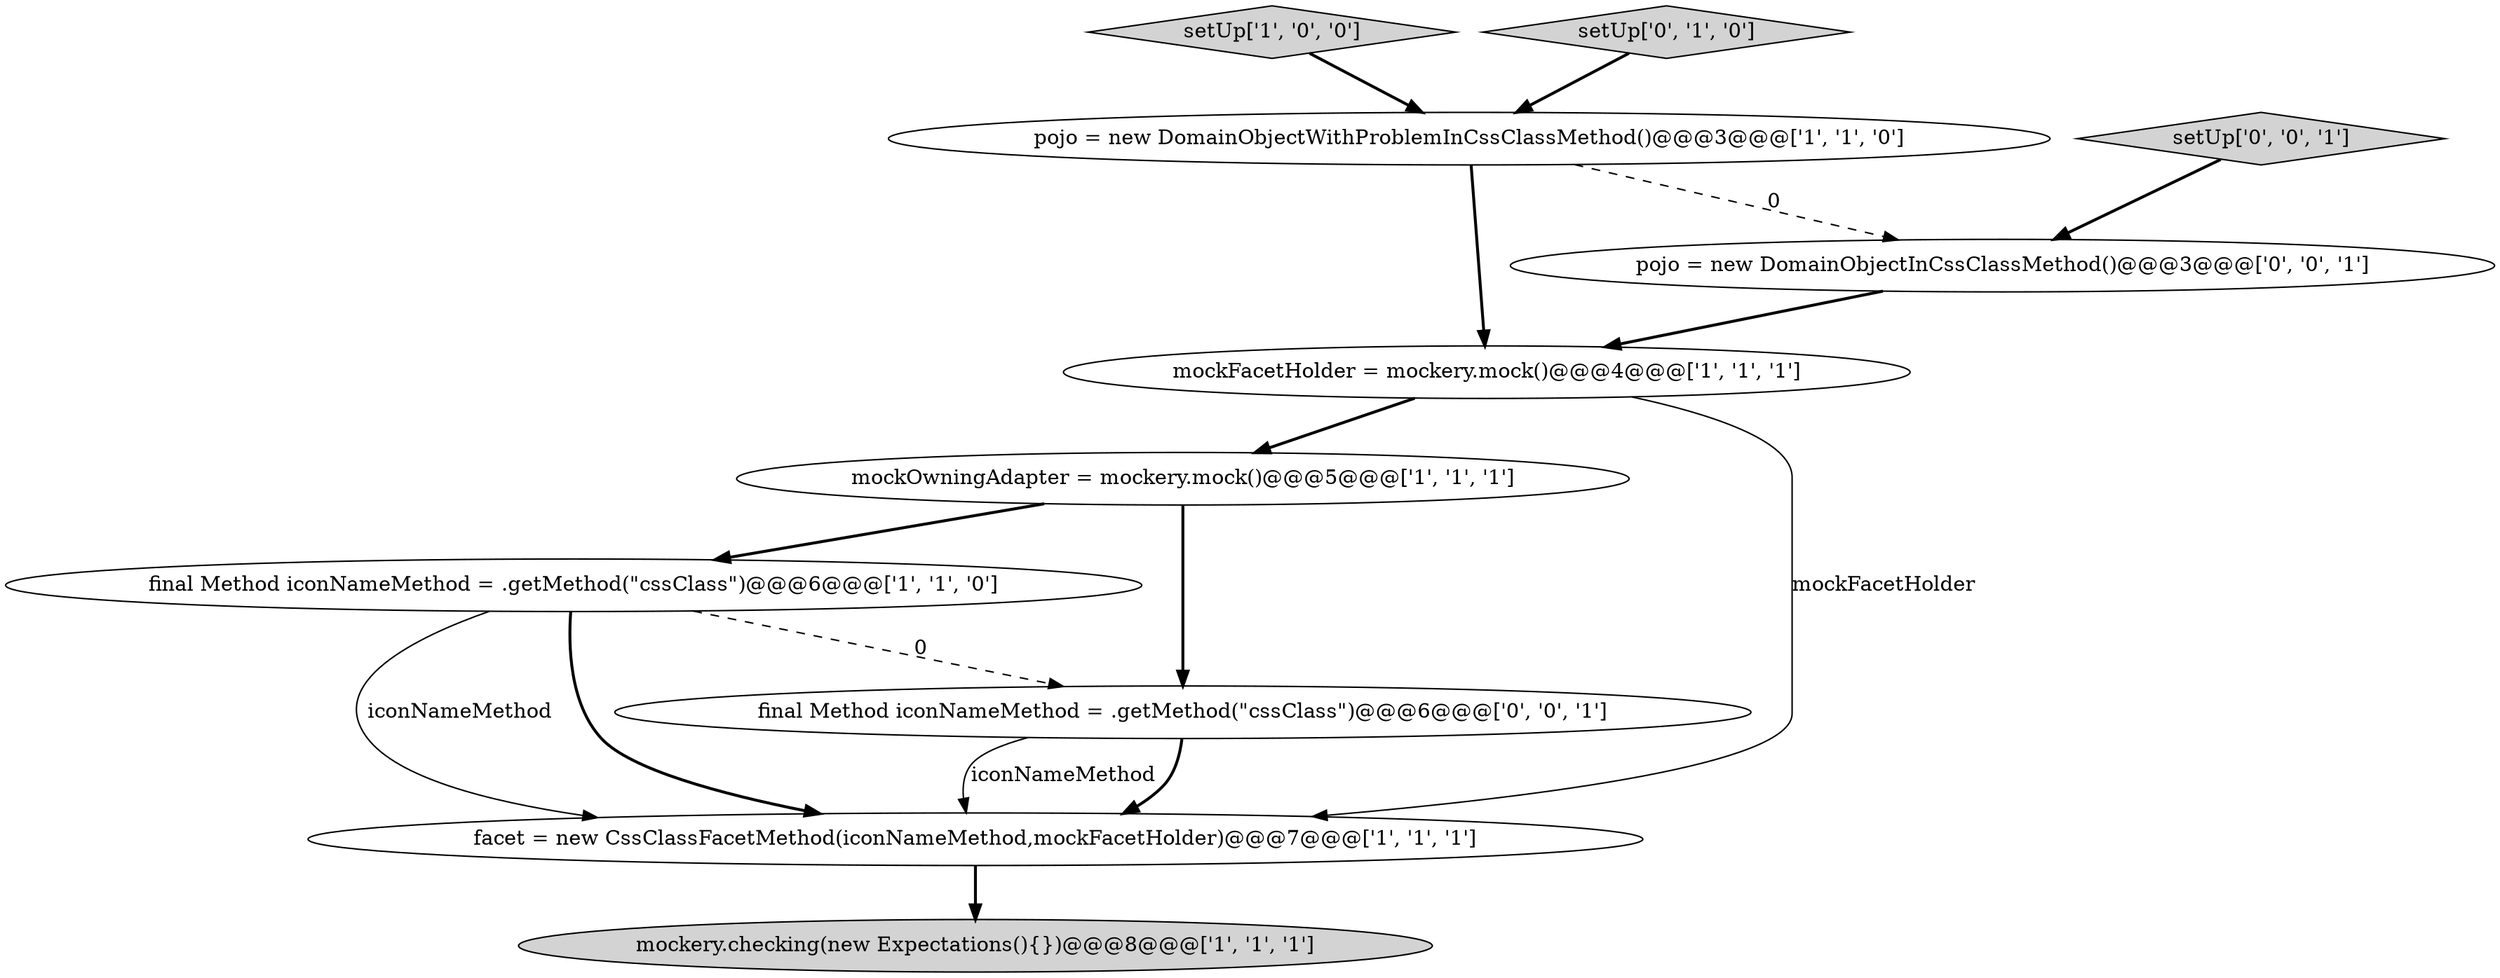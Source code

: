 digraph {
0 [style = filled, label = "mockOwningAdapter = mockery.mock()@@@5@@@['1', '1', '1']", fillcolor = white, shape = ellipse image = "AAA0AAABBB1BBB"];
4 [style = filled, label = "setUp['1', '0', '0']", fillcolor = lightgray, shape = diamond image = "AAA0AAABBB1BBB"];
5 [style = filled, label = "facet = new CssClassFacetMethod(iconNameMethod,mockFacetHolder)@@@7@@@['1', '1', '1']", fillcolor = white, shape = ellipse image = "AAA0AAABBB1BBB"];
7 [style = filled, label = "setUp['0', '1', '0']", fillcolor = lightgray, shape = diamond image = "AAA0AAABBB2BBB"];
8 [style = filled, label = "pojo = new DomainObjectInCssClassMethod()@@@3@@@['0', '0', '1']", fillcolor = white, shape = ellipse image = "AAA0AAABBB3BBB"];
3 [style = filled, label = "pojo = new DomainObjectWithProblemInCssClassMethod()@@@3@@@['1', '1', '0']", fillcolor = white, shape = ellipse image = "AAA0AAABBB1BBB"];
9 [style = filled, label = "final Method iconNameMethod = .getMethod(\"cssClass\")@@@6@@@['0', '0', '1']", fillcolor = white, shape = ellipse image = "AAA0AAABBB3BBB"];
1 [style = filled, label = "mockery.checking(new Expectations(){})@@@8@@@['1', '1', '1']", fillcolor = lightgray, shape = ellipse image = "AAA0AAABBB1BBB"];
6 [style = filled, label = "mockFacetHolder = mockery.mock()@@@4@@@['1', '1', '1']", fillcolor = white, shape = ellipse image = "AAA0AAABBB1BBB"];
2 [style = filled, label = "final Method iconNameMethod = .getMethod(\"cssClass\")@@@6@@@['1', '1', '0']", fillcolor = white, shape = ellipse image = "AAA0AAABBB1BBB"];
10 [style = filled, label = "setUp['0', '0', '1']", fillcolor = lightgray, shape = diamond image = "AAA0AAABBB3BBB"];
9->5 [style = bold, label=""];
3->8 [style = dashed, label="0"];
9->5 [style = solid, label="iconNameMethod"];
5->1 [style = bold, label=""];
3->6 [style = bold, label=""];
4->3 [style = bold, label=""];
0->9 [style = bold, label=""];
8->6 [style = bold, label=""];
6->0 [style = bold, label=""];
0->2 [style = bold, label=""];
2->5 [style = solid, label="iconNameMethod"];
6->5 [style = solid, label="mockFacetHolder"];
10->8 [style = bold, label=""];
2->9 [style = dashed, label="0"];
7->3 [style = bold, label=""];
2->5 [style = bold, label=""];
}
